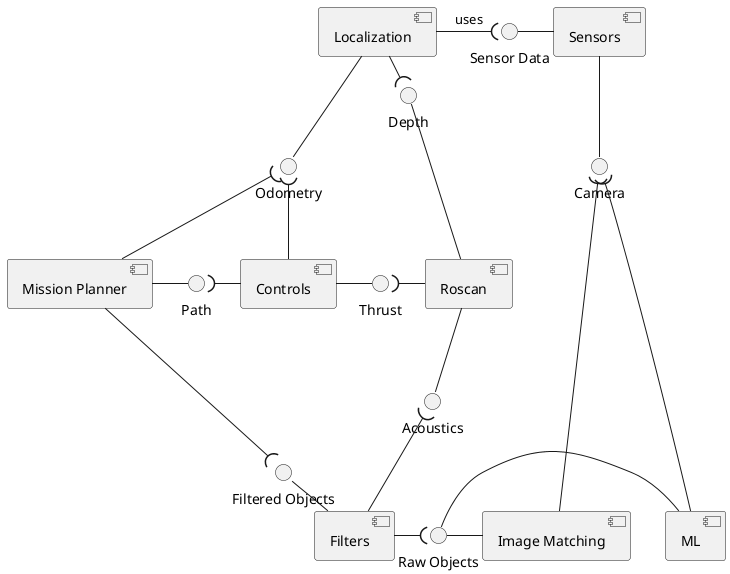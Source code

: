 @startuml
component [Sensors]
component [Localization]
component [Roscan]
  component [ML]
  component [Image Matching]
component [Controls]
component [Filters]
component [Mission Planner]
interface Camera
interface "Sensor Data" as SensorData
interface Depth
interface Thrust
interface Acoustics
interface "Raw Objects" as RObjects
interface Odometry
interface Path
interface "Filtered Objects" as FObjects

[Localization] -( SensorData : uses
SensorData -r- [Sensors]

[Localization] -( Depth : uses
Depth - [Roscan]

[Controls] -r- Thrust
[Roscan] -l-( Thrust

[Filters] -u-( Acoustics
Acoustics -u- [Roscan]

[Filters] -r-( RObjects
RObjects -r- [ML]
RObjects - [Image Matching]

Odometry -u- [Localization]
[Controls] -u-( Odometry
[Mission Planner] -u-( Odometry

[Mission Planner] -r- Path
[Controls] -l-( Path

[Mission Planner] -d-( FObjects
[Filters] -l- FObjects

[Sensors] -d- Camera
[Image Matching] -u-( Camera
[ML] -u-( Camera
@enduml

